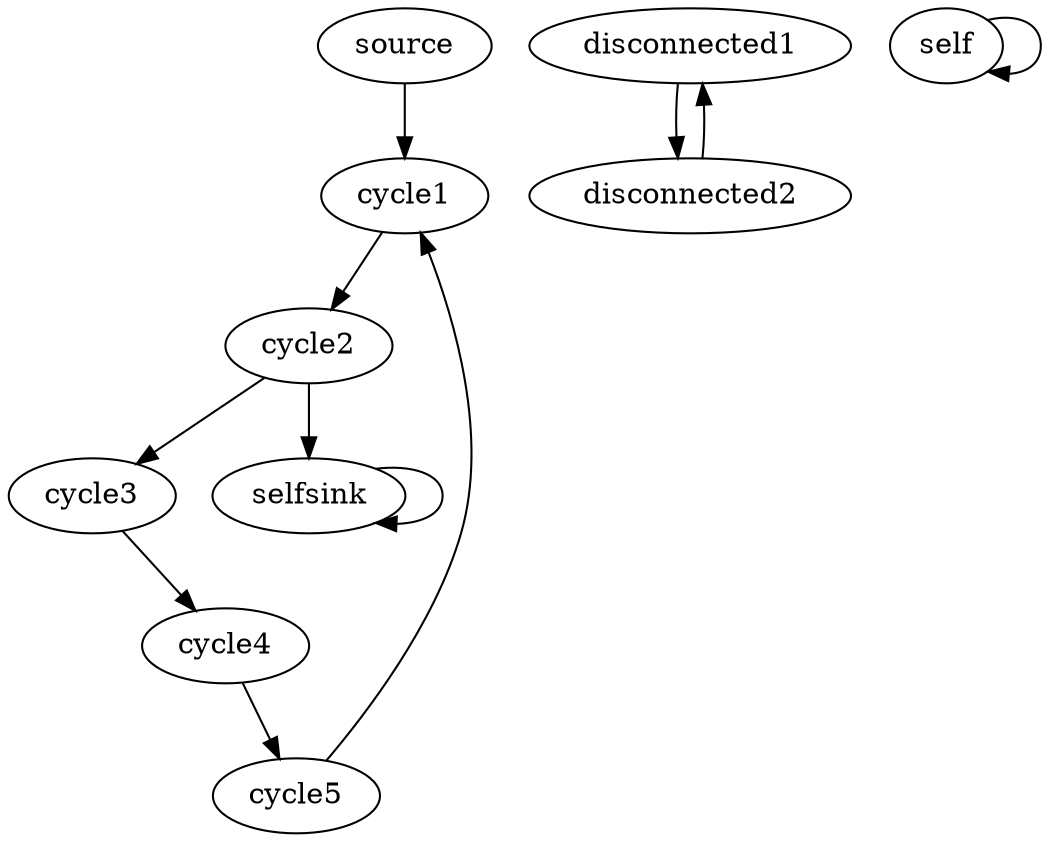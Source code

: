 digraph EdgecaseGraph {
source -> cycle1;
cycle1 -> cycle2;
cycle2 -> cycle3;
cycle3 -> cycle4;
cycle4 -> cycle5;
cycle5 -> cycle1;
cycle2 -> selfsink;
selfsink -> selfsink;
disconnected1 -> disconnected2;
disconnected2 -> disconnected1;
self -> self;
}

